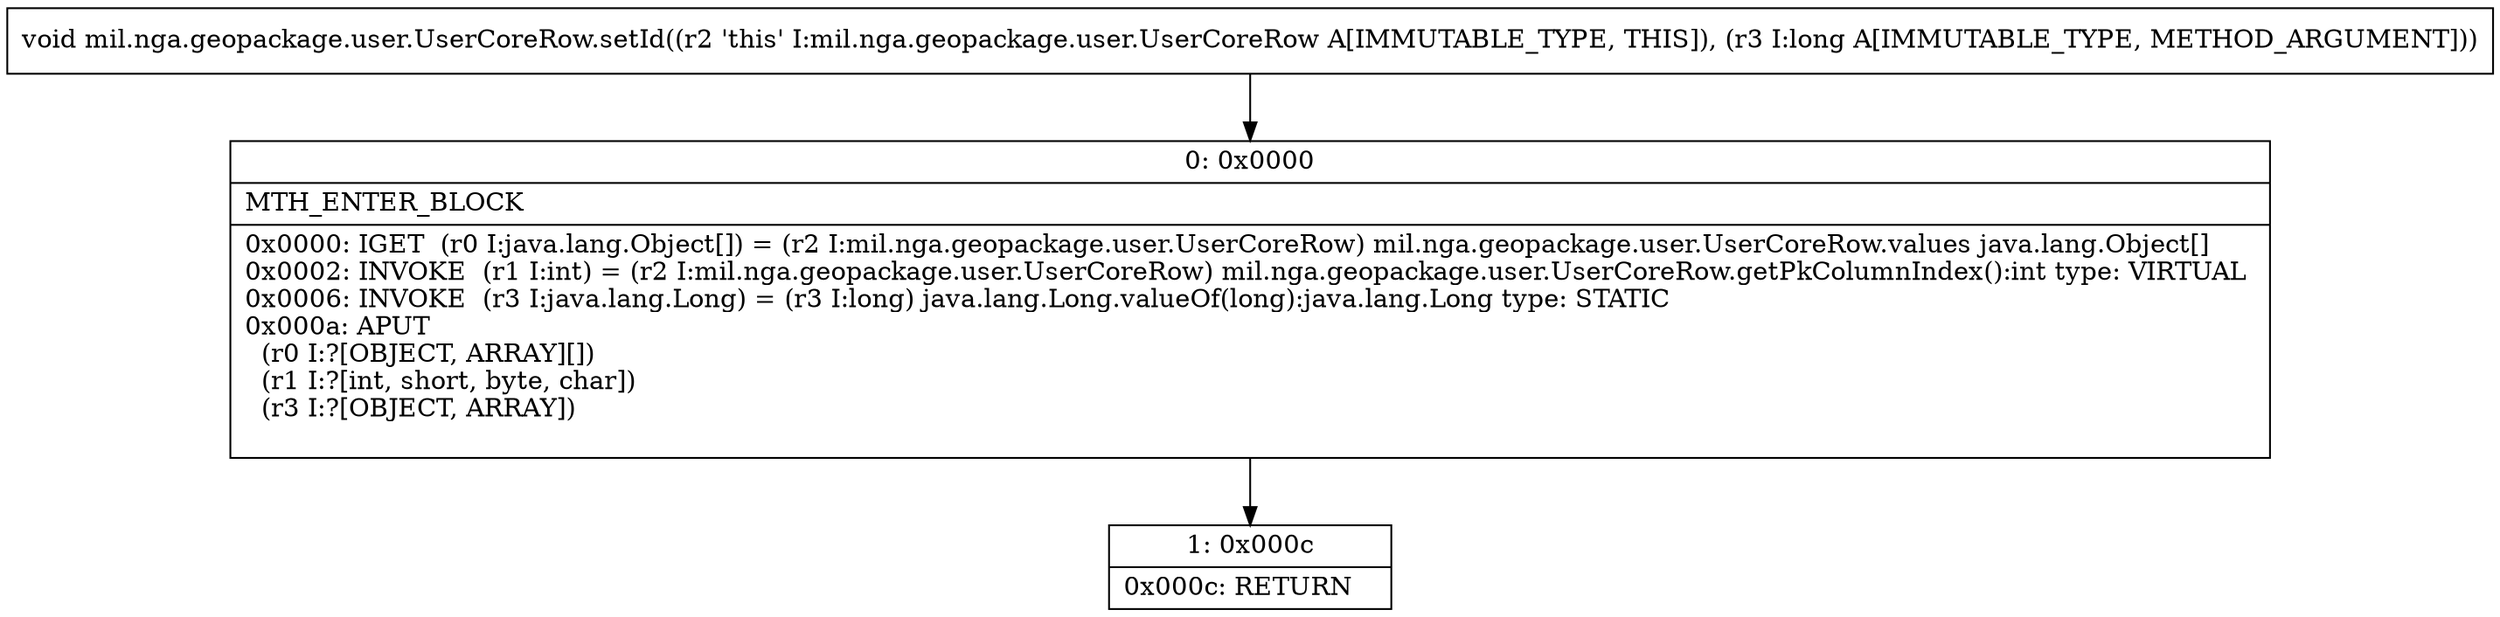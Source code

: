 digraph "CFG formil.nga.geopackage.user.UserCoreRow.setId(J)V" {
Node_0 [shape=record,label="{0\:\ 0x0000|MTH_ENTER_BLOCK\l|0x0000: IGET  (r0 I:java.lang.Object[]) = (r2 I:mil.nga.geopackage.user.UserCoreRow) mil.nga.geopackage.user.UserCoreRow.values java.lang.Object[] \l0x0002: INVOKE  (r1 I:int) = (r2 I:mil.nga.geopackage.user.UserCoreRow) mil.nga.geopackage.user.UserCoreRow.getPkColumnIndex():int type: VIRTUAL \l0x0006: INVOKE  (r3 I:java.lang.Long) = (r3 I:long) java.lang.Long.valueOf(long):java.lang.Long type: STATIC \l0x000a: APUT  \l  (r0 I:?[OBJECT, ARRAY][])\l  (r1 I:?[int, short, byte, char])\l  (r3 I:?[OBJECT, ARRAY])\l \l}"];
Node_1 [shape=record,label="{1\:\ 0x000c|0x000c: RETURN   \l}"];
MethodNode[shape=record,label="{void mil.nga.geopackage.user.UserCoreRow.setId((r2 'this' I:mil.nga.geopackage.user.UserCoreRow A[IMMUTABLE_TYPE, THIS]), (r3 I:long A[IMMUTABLE_TYPE, METHOD_ARGUMENT])) }"];
MethodNode -> Node_0;
Node_0 -> Node_1;
}

